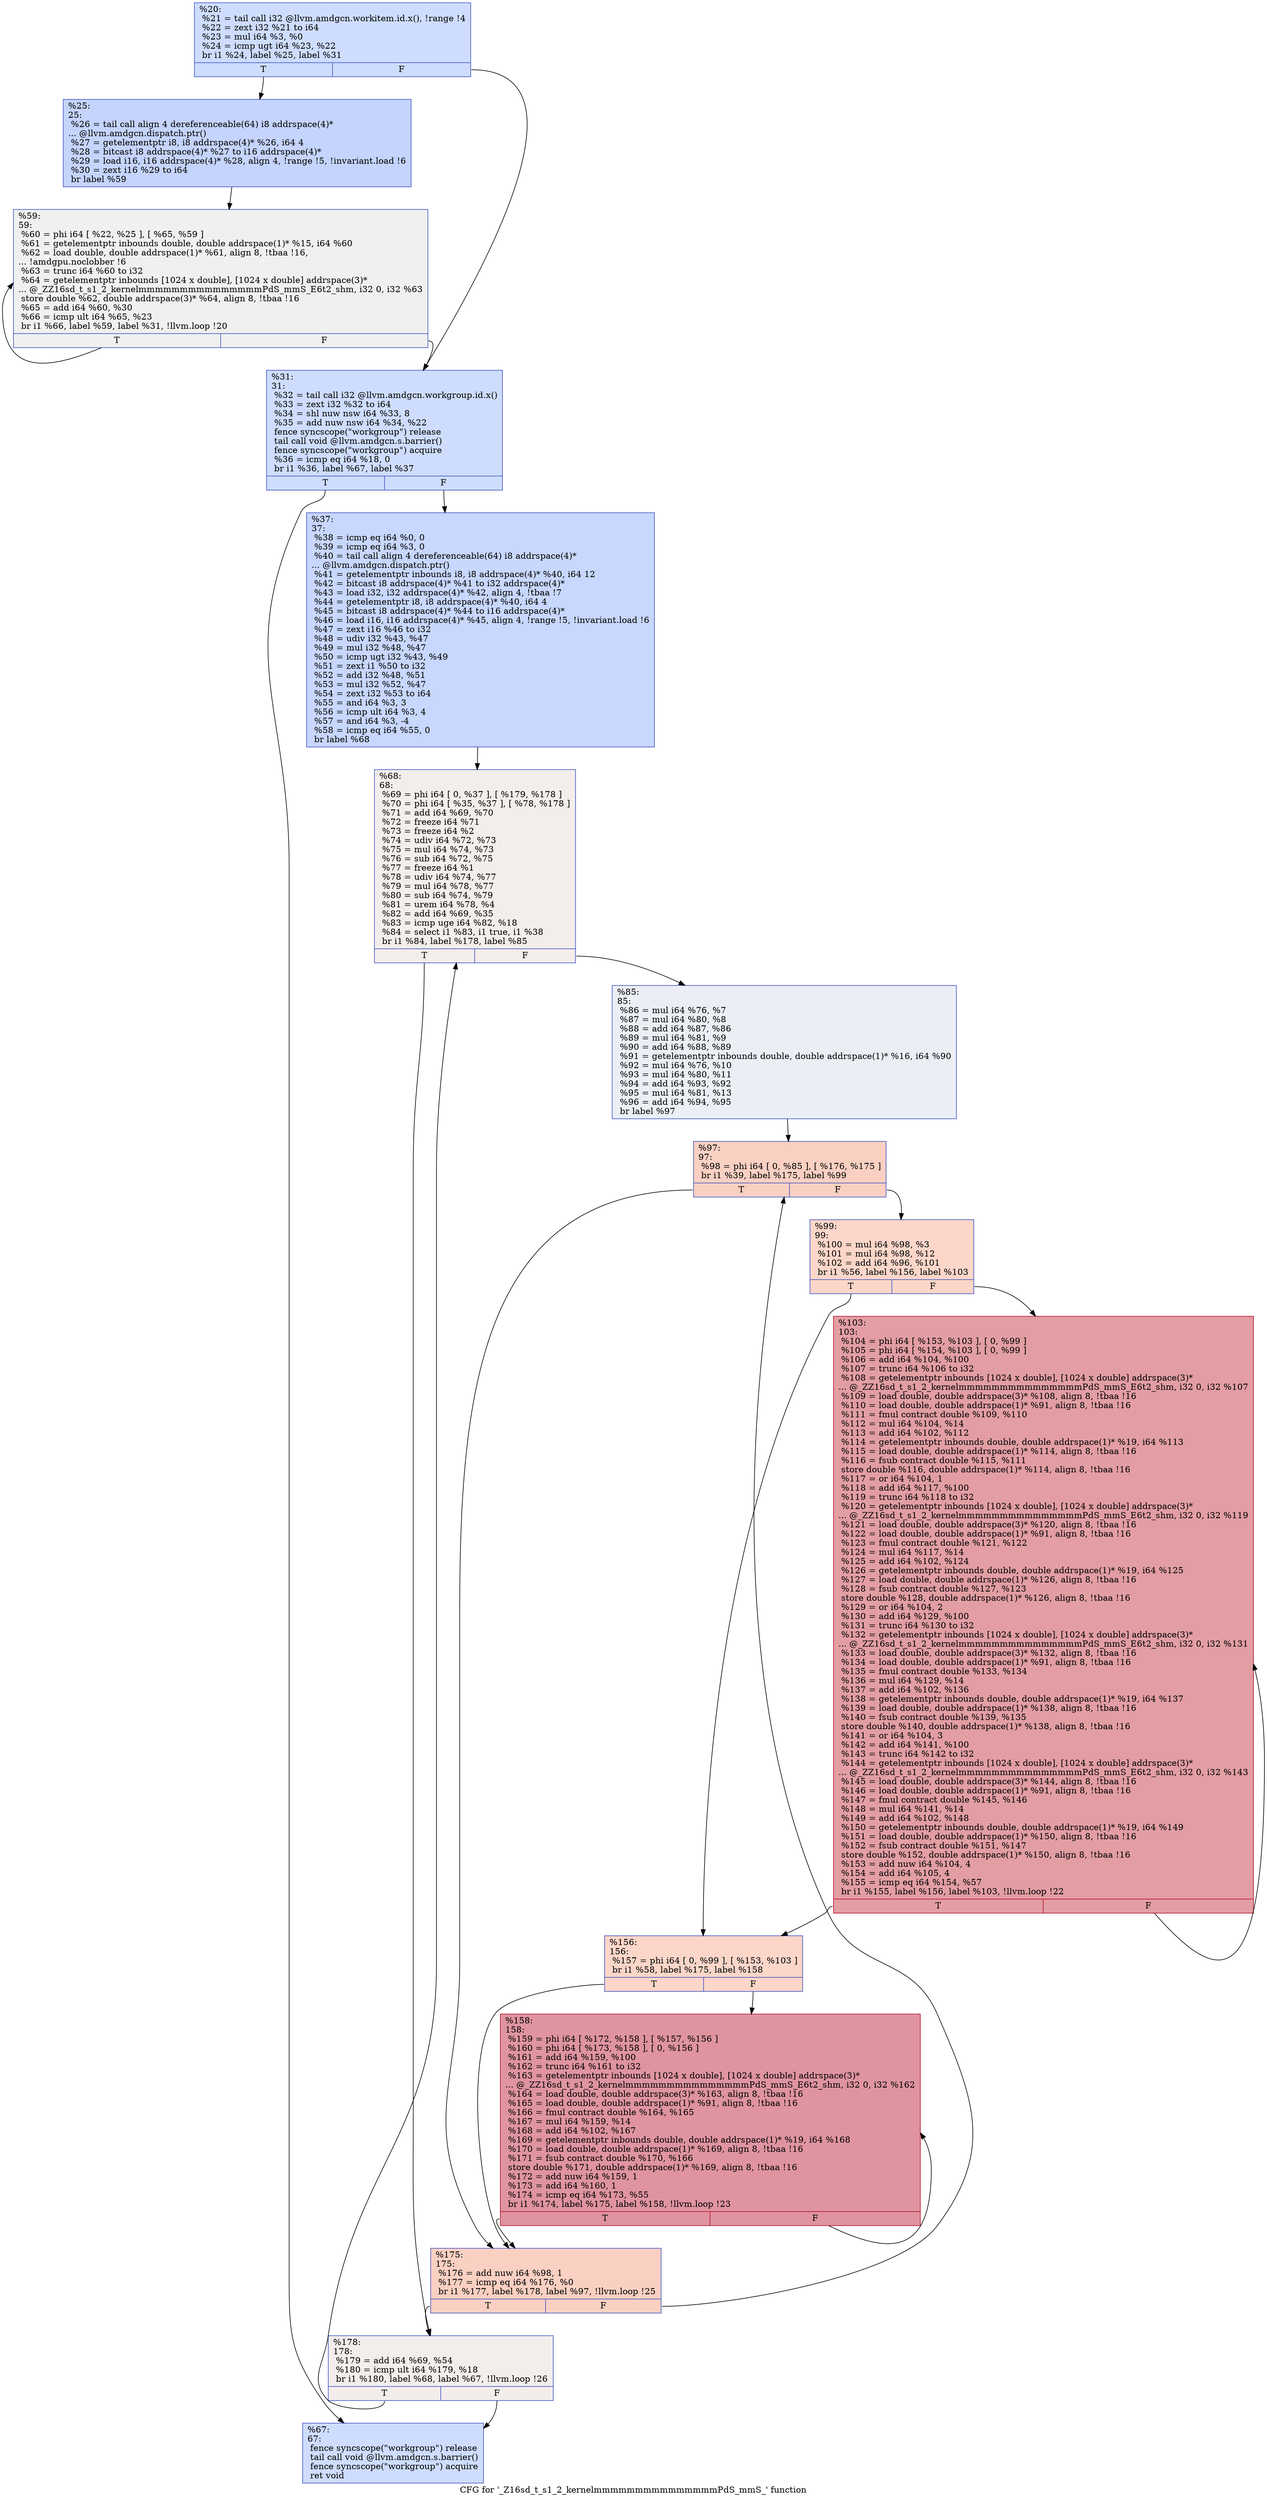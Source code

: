 digraph "CFG for '_Z16sd_t_s1_2_kernelmmmmmmmmmmmmmmmPdS_mmS_' function" {
	label="CFG for '_Z16sd_t_s1_2_kernelmmmmmmmmmmmmmmmPdS_mmS_' function";

	Node0x5aa05f0 [shape=record,color="#3d50c3ff", style=filled, fillcolor="#8fb1fe70",label="{%20:\l  %21 = tail call i32 @llvm.amdgcn.workitem.id.x(), !range !4\l  %22 = zext i32 %21 to i64\l  %23 = mul i64 %3, %0\l  %24 = icmp ugt i64 %23, %22\l  br i1 %24, label %25, label %31\l|{<s0>T|<s1>F}}"];
	Node0x5aa05f0:s0 -> Node0x5aa09f0;
	Node0x5aa05f0:s1 -> Node0x5aa0a80;
	Node0x5aa09f0 [shape=record,color="#3d50c3ff", style=filled, fillcolor="#7a9df870",label="{%25:\l25:                                               \l  %26 = tail call align 4 dereferenceable(64) i8 addrspace(4)*\l... @llvm.amdgcn.dispatch.ptr()\l  %27 = getelementptr i8, i8 addrspace(4)* %26, i64 4\l  %28 = bitcast i8 addrspace(4)* %27 to i16 addrspace(4)*\l  %29 = load i16, i16 addrspace(4)* %28, align 4, !range !5, !invariant.load !6\l  %30 = zext i16 %29 to i64\l  br label %59\l}"];
	Node0x5aa09f0 -> Node0x5aa2f10;
	Node0x5aa0a80 [shape=record,color="#3d50c3ff", style=filled, fillcolor="#8fb1fe70",label="{%31:\l31:                                               \l  %32 = tail call i32 @llvm.amdgcn.workgroup.id.x()\l  %33 = zext i32 %32 to i64\l  %34 = shl nuw nsw i64 %33, 8\l  %35 = add nuw nsw i64 %34, %22\l  fence syncscope(\"workgroup\") release\l  tail call void @llvm.amdgcn.s.barrier()\l  fence syncscope(\"workgroup\") acquire\l  %36 = icmp eq i64 %18, 0\l  br i1 %36, label %67, label %37\l|{<s0>T|<s1>F}}"];
	Node0x5aa0a80:s0 -> Node0x5aa3820;
	Node0x5aa0a80:s1 -> Node0x5aa38b0;
	Node0x5aa38b0 [shape=record,color="#3d50c3ff", style=filled, fillcolor="#81a4fb70",label="{%37:\l37:                                               \l  %38 = icmp eq i64 %0, 0\l  %39 = icmp eq i64 %3, 0\l  %40 = tail call align 4 dereferenceable(64) i8 addrspace(4)*\l... @llvm.amdgcn.dispatch.ptr()\l  %41 = getelementptr inbounds i8, i8 addrspace(4)* %40, i64 12\l  %42 = bitcast i8 addrspace(4)* %41 to i32 addrspace(4)*\l  %43 = load i32, i32 addrspace(4)* %42, align 4, !tbaa !7\l  %44 = getelementptr i8, i8 addrspace(4)* %40, i64 4\l  %45 = bitcast i8 addrspace(4)* %44 to i16 addrspace(4)*\l  %46 = load i16, i16 addrspace(4)* %45, align 4, !range !5, !invariant.load !6\l  %47 = zext i16 %46 to i32\l  %48 = udiv i32 %43, %47\l  %49 = mul i32 %48, %47\l  %50 = icmp ugt i32 %43, %49\l  %51 = zext i1 %50 to i32\l  %52 = add i32 %48, %51\l  %53 = mul i32 %52, %47\l  %54 = zext i32 %53 to i64\l  %55 = and i64 %3, 3\l  %56 = icmp ult i64 %3, 4\l  %57 = and i64 %3, -4\l  %58 = icmp eq i64 %55, 0\l  br label %68\l}"];
	Node0x5aa38b0 -> Node0x5aa5340;
	Node0x5aa2f10 [shape=record,color="#3d50c3ff", style=filled, fillcolor="#dedcdb70",label="{%59:\l59:                                               \l  %60 = phi i64 [ %22, %25 ], [ %65, %59 ]\l  %61 = getelementptr inbounds double, double addrspace(1)* %15, i64 %60\l  %62 = load double, double addrspace(1)* %61, align 8, !tbaa !16,\l... !amdgpu.noclobber !6\l  %63 = trunc i64 %60 to i32\l  %64 = getelementptr inbounds [1024 x double], [1024 x double] addrspace(3)*\l... @_ZZ16sd_t_s1_2_kernelmmmmmmmmmmmmmmmPdS_mmS_E6t2_shm, i32 0, i32 %63\l  store double %62, double addrspace(3)* %64, align 8, !tbaa !16\l  %65 = add i64 %60, %30\l  %66 = icmp ult i64 %65, %23\l  br i1 %66, label %59, label %31, !llvm.loop !20\l|{<s0>T|<s1>F}}"];
	Node0x5aa2f10:s0 -> Node0x5aa2f10;
	Node0x5aa2f10:s1 -> Node0x5aa0a80;
	Node0x5aa3820 [shape=record,color="#3d50c3ff", style=filled, fillcolor="#8fb1fe70",label="{%67:\l67:                                               \l  fence syncscope(\"workgroup\") release\l  tail call void @llvm.amdgcn.s.barrier()\l  fence syncscope(\"workgroup\") acquire\l  ret void\l}"];
	Node0x5aa5340 [shape=record,color="#3d50c3ff", style=filled, fillcolor="#e3d9d370",label="{%68:\l68:                                               \l  %69 = phi i64 [ 0, %37 ], [ %179, %178 ]\l  %70 = phi i64 [ %35, %37 ], [ %78, %178 ]\l  %71 = add i64 %69, %70\l  %72 = freeze i64 %71\l  %73 = freeze i64 %2\l  %74 = udiv i64 %72, %73\l  %75 = mul i64 %74, %73\l  %76 = sub i64 %72, %75\l  %77 = freeze i64 %1\l  %78 = udiv i64 %74, %77\l  %79 = mul i64 %78, %77\l  %80 = sub i64 %74, %79\l  %81 = urem i64 %78, %4\l  %82 = add i64 %69, %35\l  %83 = icmp uge i64 %82, %18\l  %84 = select i1 %83, i1 true, i1 %38\l  br i1 %84, label %178, label %85\l|{<s0>T|<s1>F}}"];
	Node0x5aa5340:s0 -> Node0x5aa66c0;
	Node0x5aa5340:s1 -> Node0x5aa7080;
	Node0x5aa7080 [shape=record,color="#3d50c3ff", style=filled, fillcolor="#d1dae970",label="{%85:\l85:                                               \l  %86 = mul i64 %76, %7\l  %87 = mul i64 %80, %8\l  %88 = add i64 %87, %86\l  %89 = mul i64 %81, %9\l  %90 = add i64 %88, %89\l  %91 = getelementptr inbounds double, double addrspace(1)* %16, i64 %90\l  %92 = mul i64 %76, %10\l  %93 = mul i64 %80, %11\l  %94 = add i64 %93, %92\l  %95 = mul i64 %81, %13\l  %96 = add i64 %94, %95\l  br label %97\l}"];
	Node0x5aa7080 -> Node0x5aa77c0;
	Node0x5aa77c0 [shape=record,color="#3d50c3ff", style=filled, fillcolor="#f3947570",label="{%97:\l97:                                               \l  %98 = phi i64 [ 0, %85 ], [ %176, %175 ]\l  br i1 %39, label %175, label %99\l|{<s0>T|<s1>F}}"];
	Node0x5aa77c0:s0 -> Node0x5aa78b0;
	Node0x5aa77c0:s1 -> Node0x5aa79f0;
	Node0x5aa79f0 [shape=record,color="#3d50c3ff", style=filled, fillcolor="#f6a38570",label="{%99:\l99:                                               \l  %100 = mul i64 %98, %3\l  %101 = mul i64 %98, %12\l  %102 = add i64 %96, %101\l  br i1 %56, label %156, label %103\l|{<s0>T|<s1>F}}"];
	Node0x5aa79f0:s0 -> Node0x5aa7ce0;
	Node0x5aa79f0:s1 -> Node0x5aa7d30;
	Node0x5aa7d30 [shape=record,color="#b70d28ff", style=filled, fillcolor="#be242e70",label="{%103:\l103:                                              \l  %104 = phi i64 [ %153, %103 ], [ 0, %99 ]\l  %105 = phi i64 [ %154, %103 ], [ 0, %99 ]\l  %106 = add i64 %104, %100\l  %107 = trunc i64 %106 to i32\l  %108 = getelementptr inbounds [1024 x double], [1024 x double] addrspace(3)*\l... @_ZZ16sd_t_s1_2_kernelmmmmmmmmmmmmmmmPdS_mmS_E6t2_shm, i32 0, i32 %107\l  %109 = load double, double addrspace(3)* %108, align 8, !tbaa !16\l  %110 = load double, double addrspace(1)* %91, align 8, !tbaa !16\l  %111 = fmul contract double %109, %110\l  %112 = mul i64 %104, %14\l  %113 = add i64 %102, %112\l  %114 = getelementptr inbounds double, double addrspace(1)* %19, i64 %113\l  %115 = load double, double addrspace(1)* %114, align 8, !tbaa !16\l  %116 = fsub contract double %115, %111\l  store double %116, double addrspace(1)* %114, align 8, !tbaa !16\l  %117 = or i64 %104, 1\l  %118 = add i64 %117, %100\l  %119 = trunc i64 %118 to i32\l  %120 = getelementptr inbounds [1024 x double], [1024 x double] addrspace(3)*\l... @_ZZ16sd_t_s1_2_kernelmmmmmmmmmmmmmmmPdS_mmS_E6t2_shm, i32 0, i32 %119\l  %121 = load double, double addrspace(3)* %120, align 8, !tbaa !16\l  %122 = load double, double addrspace(1)* %91, align 8, !tbaa !16\l  %123 = fmul contract double %121, %122\l  %124 = mul i64 %117, %14\l  %125 = add i64 %102, %124\l  %126 = getelementptr inbounds double, double addrspace(1)* %19, i64 %125\l  %127 = load double, double addrspace(1)* %126, align 8, !tbaa !16\l  %128 = fsub contract double %127, %123\l  store double %128, double addrspace(1)* %126, align 8, !tbaa !16\l  %129 = or i64 %104, 2\l  %130 = add i64 %129, %100\l  %131 = trunc i64 %130 to i32\l  %132 = getelementptr inbounds [1024 x double], [1024 x double] addrspace(3)*\l... @_ZZ16sd_t_s1_2_kernelmmmmmmmmmmmmmmmPdS_mmS_E6t2_shm, i32 0, i32 %131\l  %133 = load double, double addrspace(3)* %132, align 8, !tbaa !16\l  %134 = load double, double addrspace(1)* %91, align 8, !tbaa !16\l  %135 = fmul contract double %133, %134\l  %136 = mul i64 %129, %14\l  %137 = add i64 %102, %136\l  %138 = getelementptr inbounds double, double addrspace(1)* %19, i64 %137\l  %139 = load double, double addrspace(1)* %138, align 8, !tbaa !16\l  %140 = fsub contract double %139, %135\l  store double %140, double addrspace(1)* %138, align 8, !tbaa !16\l  %141 = or i64 %104, 3\l  %142 = add i64 %141, %100\l  %143 = trunc i64 %142 to i32\l  %144 = getelementptr inbounds [1024 x double], [1024 x double] addrspace(3)*\l... @_ZZ16sd_t_s1_2_kernelmmmmmmmmmmmmmmmPdS_mmS_E6t2_shm, i32 0, i32 %143\l  %145 = load double, double addrspace(3)* %144, align 8, !tbaa !16\l  %146 = load double, double addrspace(1)* %91, align 8, !tbaa !16\l  %147 = fmul contract double %145, %146\l  %148 = mul i64 %141, %14\l  %149 = add i64 %102, %148\l  %150 = getelementptr inbounds double, double addrspace(1)* %19, i64 %149\l  %151 = load double, double addrspace(1)* %150, align 8, !tbaa !16\l  %152 = fsub contract double %151, %147\l  store double %152, double addrspace(1)* %150, align 8, !tbaa !16\l  %153 = add nuw i64 %104, 4\l  %154 = add i64 %105, 4\l  %155 = icmp eq i64 %154, %57\l  br i1 %155, label %156, label %103, !llvm.loop !22\l|{<s0>T|<s1>F}}"];
	Node0x5aa7d30:s0 -> Node0x5aa7ce0;
	Node0x5aa7d30:s1 -> Node0x5aa7d30;
	Node0x5aa7ce0 [shape=record,color="#3d50c3ff", style=filled, fillcolor="#f6a38570",label="{%156:\l156:                                              \l  %157 = phi i64 [ 0, %99 ], [ %153, %103 ]\l  br i1 %58, label %175, label %158\l|{<s0>T|<s1>F}}"];
	Node0x5aa7ce0:s0 -> Node0x5aa78b0;
	Node0x5aa7ce0:s1 -> Node0x5aaa4a0;
	Node0x5aaa4a0 [shape=record,color="#b70d28ff", style=filled, fillcolor="#b70d2870",label="{%158:\l158:                                              \l  %159 = phi i64 [ %172, %158 ], [ %157, %156 ]\l  %160 = phi i64 [ %173, %158 ], [ 0, %156 ]\l  %161 = add i64 %159, %100\l  %162 = trunc i64 %161 to i32\l  %163 = getelementptr inbounds [1024 x double], [1024 x double] addrspace(3)*\l... @_ZZ16sd_t_s1_2_kernelmmmmmmmmmmmmmmmPdS_mmS_E6t2_shm, i32 0, i32 %162\l  %164 = load double, double addrspace(3)* %163, align 8, !tbaa !16\l  %165 = load double, double addrspace(1)* %91, align 8, !tbaa !16\l  %166 = fmul contract double %164, %165\l  %167 = mul i64 %159, %14\l  %168 = add i64 %102, %167\l  %169 = getelementptr inbounds double, double addrspace(1)* %19, i64 %168\l  %170 = load double, double addrspace(1)* %169, align 8, !tbaa !16\l  %171 = fsub contract double %170, %166\l  store double %171, double addrspace(1)* %169, align 8, !tbaa !16\l  %172 = add nuw i64 %159, 1\l  %173 = add i64 %160, 1\l  %174 = icmp eq i64 %173, %55\l  br i1 %174, label %175, label %158, !llvm.loop !23\l|{<s0>T|<s1>F}}"];
	Node0x5aaa4a0:s0 -> Node0x5aa78b0;
	Node0x5aaa4a0:s1 -> Node0x5aaa4a0;
	Node0x5aa78b0 [shape=record,color="#3d50c3ff", style=filled, fillcolor="#f3947570",label="{%175:\l175:                                              \l  %176 = add nuw i64 %98, 1\l  %177 = icmp eq i64 %176, %0\l  br i1 %177, label %178, label %97, !llvm.loop !25\l|{<s0>T|<s1>F}}"];
	Node0x5aa78b0:s0 -> Node0x5aa66c0;
	Node0x5aa78b0:s1 -> Node0x5aa77c0;
	Node0x5aa66c0 [shape=record,color="#3d50c3ff", style=filled, fillcolor="#e3d9d370",label="{%178:\l178:                                              \l  %179 = add i64 %69, %54\l  %180 = icmp ult i64 %179, %18\l  br i1 %180, label %68, label %67, !llvm.loop !26\l|{<s0>T|<s1>F}}"];
	Node0x5aa66c0:s0 -> Node0x5aa5340;
	Node0x5aa66c0:s1 -> Node0x5aa3820;
}
